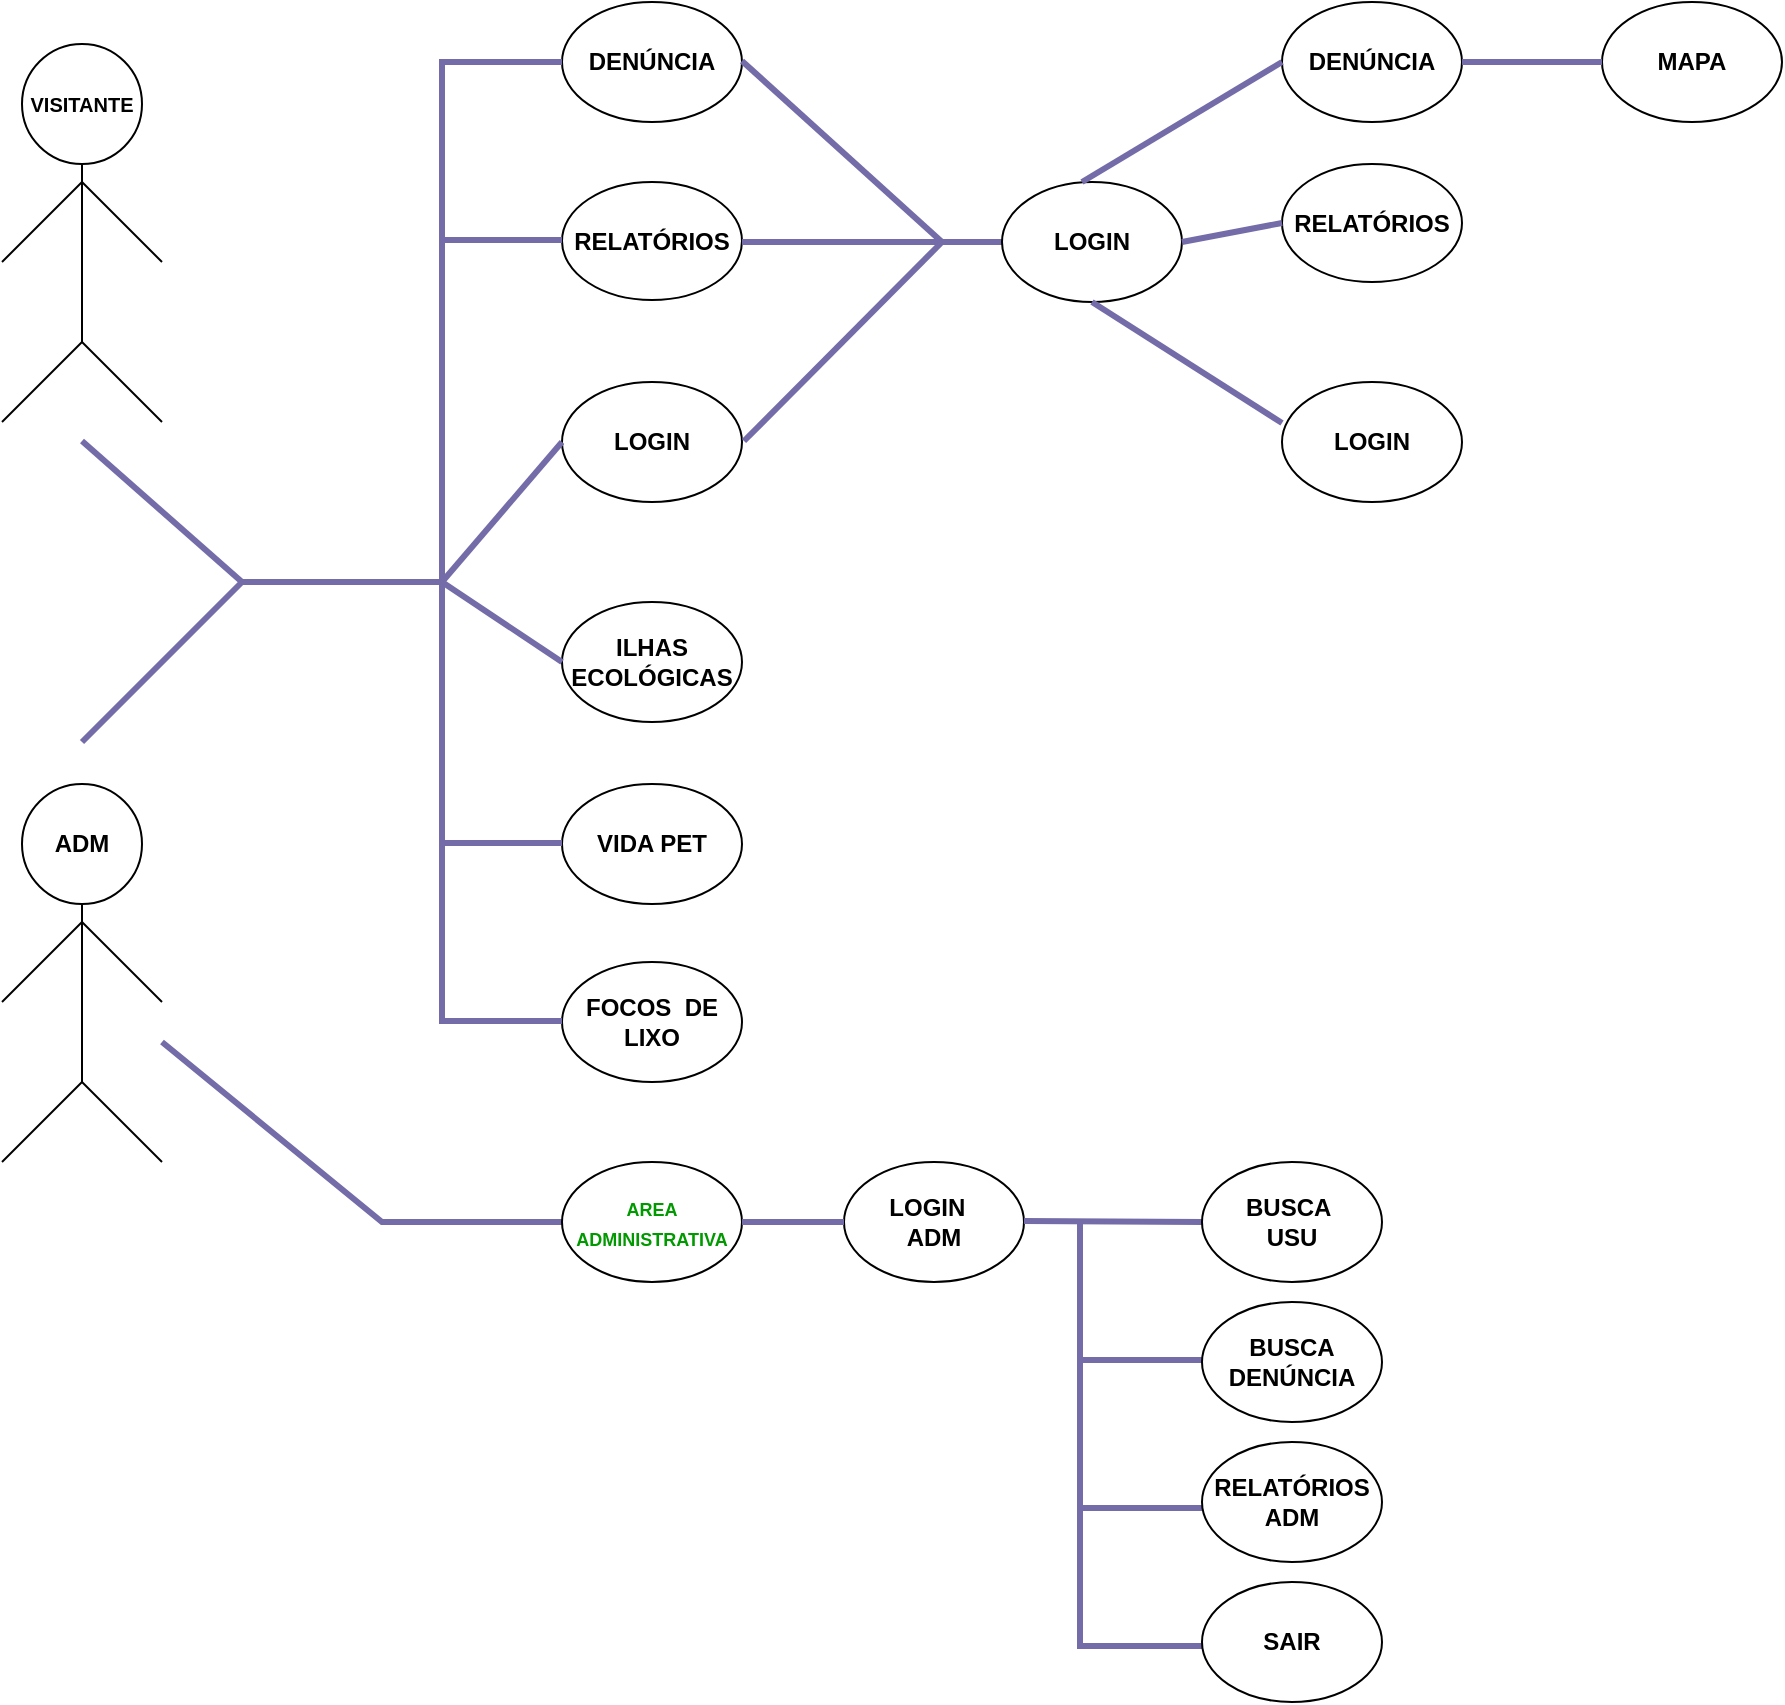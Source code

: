 <mxfile version="21.5.1" type="google">
  <diagram name="Página-1" id="mBaOH2Xd9AtUgZv4RGpF">
    <mxGraphModel grid="1" page="1" gridSize="10" guides="1" tooltips="1" connect="1" arrows="1" fold="1" pageScale="1" pageWidth="827" pageHeight="1169" math="0" shadow="0">
      <root>
        <mxCell id="0" />
        <mxCell id="1" parent="0" />
        <mxCell id="oTK5iQj99HY00BoqEIxF-1" value="&lt;font style=&quot;font-size: 10px;&quot;&gt;&lt;b&gt;VISITANTE&lt;/b&gt;&lt;/font&gt;" style="ellipse;whiteSpace=wrap;html=1;aspect=fixed;" vertex="1" parent="1">
          <mxGeometry x="50" y="51" width="60" height="60" as="geometry" />
        </mxCell>
        <mxCell id="oTK5iQj99HY00BoqEIxF-3" value="" style="endArrow=none;html=1;rounded=0;exitX=0.5;exitY=1;exitDx=0;exitDy=0;" edge="1" parent="1" source="oTK5iQj99HY00BoqEIxF-1">
          <mxGeometry width="50" height="50" relative="1" as="geometry">
            <mxPoint x="250" y="230" as="sourcePoint" />
            <mxPoint x="80" y="200" as="targetPoint" />
          </mxGeometry>
        </mxCell>
        <mxCell id="oTK5iQj99HY00BoqEIxF-4" value="" style="endArrow=none;html=1;rounded=0;" edge="1" parent="1">
          <mxGeometry width="50" height="50" relative="1" as="geometry">
            <mxPoint x="80" y="200" as="sourcePoint" />
            <mxPoint x="120" y="240" as="targetPoint" />
            <Array as="points">
              <mxPoint x="80" y="200" />
            </Array>
          </mxGeometry>
        </mxCell>
        <mxCell id="oTK5iQj99HY00BoqEIxF-5" value="" style="endArrow=none;html=1;rounded=0;" edge="1" parent="1">
          <mxGeometry width="50" height="50" relative="1" as="geometry">
            <mxPoint x="40" y="240" as="sourcePoint" />
            <mxPoint x="80" y="200" as="targetPoint" />
          </mxGeometry>
        </mxCell>
        <mxCell id="oTK5iQj99HY00BoqEIxF-6" value="" style="endArrow=none;html=1;rounded=0;" edge="1" parent="1">
          <mxGeometry width="50" height="50" relative="1" as="geometry">
            <mxPoint x="80" y="120" as="sourcePoint" />
            <mxPoint x="120" y="160" as="targetPoint" />
          </mxGeometry>
        </mxCell>
        <mxCell id="oTK5iQj99HY00BoqEIxF-7" value="" style="endArrow=none;html=1;rounded=0;" edge="1" parent="1">
          <mxGeometry width="50" height="50" relative="1" as="geometry">
            <mxPoint x="40" y="160" as="sourcePoint" />
            <mxPoint x="80" y="120" as="targetPoint" />
          </mxGeometry>
        </mxCell>
        <mxCell id="oTK5iQj99HY00BoqEIxF-8" value="&lt;b&gt;ADM&lt;/b&gt;" style="ellipse;whiteSpace=wrap;html=1;aspect=fixed;align=center;" vertex="1" parent="1">
          <mxGeometry x="50" y="421" width="60" height="60" as="geometry" />
        </mxCell>
        <mxCell id="oTK5iQj99HY00BoqEIxF-9" value="" style="endArrow=none;html=1;rounded=0;exitX=0.5;exitY=1;exitDx=0;exitDy=0;" edge="1" parent="1" source="oTK5iQj99HY00BoqEIxF-8">
          <mxGeometry width="50" height="50" relative="1" as="geometry">
            <mxPoint x="250" y="600" as="sourcePoint" />
            <mxPoint x="80" y="570" as="targetPoint" />
          </mxGeometry>
        </mxCell>
        <mxCell id="oTK5iQj99HY00BoqEIxF-10" value="" style="endArrow=none;html=1;rounded=0;" edge="1" parent="1">
          <mxGeometry width="50" height="50" relative="1" as="geometry">
            <mxPoint x="80" y="570" as="sourcePoint" />
            <mxPoint x="120" y="610" as="targetPoint" />
            <Array as="points">
              <mxPoint x="80" y="570" />
            </Array>
          </mxGeometry>
        </mxCell>
        <mxCell id="oTK5iQj99HY00BoqEIxF-11" value="" style="endArrow=none;html=1;rounded=0;" edge="1" parent="1">
          <mxGeometry width="50" height="50" relative="1" as="geometry">
            <mxPoint x="40" y="610" as="sourcePoint" />
            <mxPoint x="80" y="570" as="targetPoint" />
          </mxGeometry>
        </mxCell>
        <mxCell id="oTK5iQj99HY00BoqEIxF-12" value="" style="endArrow=none;html=1;rounded=0;" edge="1" parent="1">
          <mxGeometry width="50" height="50" relative="1" as="geometry">
            <mxPoint x="80" y="490" as="sourcePoint" />
            <mxPoint x="120" y="530" as="targetPoint" />
          </mxGeometry>
        </mxCell>
        <mxCell id="oTK5iQj99HY00BoqEIxF-13" value="" style="endArrow=none;html=1;rounded=0;" edge="1" parent="1">
          <mxGeometry width="50" height="50" relative="1" as="geometry">
            <mxPoint x="40" y="530" as="sourcePoint" />
            <mxPoint x="80" y="490" as="targetPoint" />
          </mxGeometry>
        </mxCell>
        <mxCell id="oTK5iQj99HY00BoqEIxF-15" value="&lt;b&gt;DENÚNCIA&lt;/b&gt;" style="ellipse;whiteSpace=wrap;html=1;perimeterSpacing=0;" vertex="1" parent="1">
          <mxGeometry x="320" y="30" width="90" height="60" as="geometry" />
        </mxCell>
        <mxCell id="oTK5iQj99HY00BoqEIxF-16" value="&lt;b style=&quot;border-color: var(--border-color);&quot;&gt;RELATÓRIOS&lt;/b&gt;" style="ellipse;whiteSpace=wrap;html=1;" vertex="1" parent="1">
          <mxGeometry x="320" y="120" width="90" height="59" as="geometry" />
        </mxCell>
        <mxCell id="oTK5iQj99HY00BoqEIxF-17" value="&lt;b&gt;VIDA PET&lt;/b&gt;" style="ellipse;whiteSpace=wrap;html=1;" vertex="1" parent="1">
          <mxGeometry x="320" y="421" width="90" height="60" as="geometry" />
        </mxCell>
        <mxCell id="oTK5iQj99HY00BoqEIxF-18" value="&lt;b&gt;ILHAS&lt;br&gt;ECOLÓGICAS&lt;br&gt;&lt;/b&gt;" style="ellipse;whiteSpace=wrap;html=1;" vertex="1" parent="1">
          <mxGeometry x="320" y="330" width="90" height="60" as="geometry" />
        </mxCell>
        <mxCell id="oTK5iQj99HY00BoqEIxF-19" value="&lt;b style=&quot;border-color: var(--border-color);&quot;&gt;LOGIN&lt;/b&gt;" style="ellipse;whiteSpace=wrap;html=1;" vertex="1" parent="1">
          <mxGeometry x="320" y="220" width="90" height="60" as="geometry" />
        </mxCell>
        <mxCell id="oTK5iQj99HY00BoqEIxF-20" value="&lt;b&gt;FOCOS&amp;nbsp; DE LIXO&lt;/b&gt;" style="ellipse;whiteSpace=wrap;html=1;" vertex="1" parent="1">
          <mxGeometry x="320" y="510" width="90" height="60" as="geometry" />
        </mxCell>
        <mxCell id="oTK5iQj99HY00BoqEIxF-21" value="" style="endArrow=none;html=1;rounded=0;strokeColor=#736CA8;fontColor=#1A1A1A;strokeWidth=3;" edge="1" parent="1">
          <mxGeometry width="50" height="50" relative="1" as="geometry">
            <mxPoint x="160" y="320" as="sourcePoint" />
            <mxPoint x="260" y="320" as="targetPoint" />
            <Array as="points">
              <mxPoint x="220" y="320" />
            </Array>
          </mxGeometry>
        </mxCell>
        <mxCell id="oTK5iQj99HY00BoqEIxF-23" value="" style="endArrow=none;html=1;rounded=0;strokeColor=#736CA8;fontColor=#1A1A1A;strokeWidth=3;" edge="1" parent="1">
          <mxGeometry width="50" height="50" relative="1" as="geometry">
            <mxPoint x="80" y="249.5" as="sourcePoint" />
            <mxPoint x="160" y="320" as="targetPoint" />
            <Array as="points" />
          </mxGeometry>
        </mxCell>
        <mxCell id="oTK5iQj99HY00BoqEIxF-24" value="" style="endArrow=none;html=1;rounded=0;strokeColor=#736CA8;fontColor=#1A1A1A;strokeWidth=3;" edge="1" parent="1">
          <mxGeometry width="50" height="50" relative="1" as="geometry">
            <mxPoint x="160" y="320" as="sourcePoint" />
            <mxPoint x="80" y="400" as="targetPoint" />
            <Array as="points" />
          </mxGeometry>
        </mxCell>
        <mxCell id="oTK5iQj99HY00BoqEIxF-25" value="" style="endArrow=none;html=1;rounded=0;strokeColor=#736CA8;fontColor=#1A1A1A;strokeWidth=3;entryX=0;entryY=0.5;entryDx=0;entryDy=0;" edge="1" parent="1" target="oTK5iQj99HY00BoqEIxF-19">
          <mxGeometry width="50" height="50" relative="1" as="geometry">
            <mxPoint x="260" y="320" as="sourcePoint" />
            <mxPoint x="380" y="320" as="targetPoint" />
            <Array as="points" />
          </mxGeometry>
        </mxCell>
        <mxCell id="oTK5iQj99HY00BoqEIxF-26" value="" style="endArrow=none;html=1;rounded=0;strokeColor=#736CA8;fontColor=#1A1A1A;strokeWidth=3;" edge="1" parent="1">
          <mxGeometry width="50" height="50" relative="1" as="geometry">
            <mxPoint x="260" y="320" as="sourcePoint" />
            <mxPoint x="320" y="149" as="targetPoint" />
            <Array as="points">
              <mxPoint x="260" y="149" />
            </Array>
          </mxGeometry>
        </mxCell>
        <mxCell id="oTK5iQj99HY00BoqEIxF-27" value="" style="endArrow=none;html=1;rounded=0;strokeColor=#736CA8;fontColor=#1A1A1A;strokeWidth=3;entryX=0;entryY=0.5;entryDx=0;entryDy=0;" edge="1" parent="1" target="oTK5iQj99HY00BoqEIxF-18">
          <mxGeometry width="50" height="50" relative="1" as="geometry">
            <mxPoint x="260" y="320" as="sourcePoint" />
            <mxPoint x="380" y="320" as="targetPoint" />
            <Array as="points" />
          </mxGeometry>
        </mxCell>
        <mxCell id="oTK5iQj99HY00BoqEIxF-28" value="" style="endArrow=none;html=1;rounded=0;strokeColor=#736CA8;fontColor=#1A1A1A;strokeWidth=3;" edge="1" parent="1">
          <mxGeometry width="50" height="50" relative="1" as="geometry">
            <mxPoint x="260" y="320" as="sourcePoint" />
            <mxPoint x="320" y="450.5" as="targetPoint" />
            <Array as="points">
              <mxPoint x="260" y="450.5" />
            </Array>
          </mxGeometry>
        </mxCell>
        <mxCell id="oTK5iQj99HY00BoqEIxF-29" value="" style="endArrow=none;html=1;rounded=0;strokeColor=#736CA8;fontColor=#1A1A1A;strokeWidth=3;" edge="1" parent="1">
          <mxGeometry width="50" height="50" relative="1" as="geometry">
            <mxPoint x="260" y="450" as="sourcePoint" />
            <mxPoint x="320" y="539.5" as="targetPoint" />
            <Array as="points">
              <mxPoint x="260" y="539.5" />
            </Array>
          </mxGeometry>
        </mxCell>
        <mxCell id="oTK5iQj99HY00BoqEIxF-30" value="" style="endArrow=none;html=1;rounded=0;strokeColor=#736CA8;fontColor=#1A1A1A;strokeWidth=3;entryX=0;entryY=0.5;entryDx=0;entryDy=0;" edge="1" parent="1" target="oTK5iQj99HY00BoqEIxF-15">
          <mxGeometry width="50" height="50" relative="1" as="geometry">
            <mxPoint x="260" y="150" as="sourcePoint" />
            <mxPoint x="310" y="60" as="targetPoint" />
            <Array as="points">
              <mxPoint x="260" y="60" />
            </Array>
          </mxGeometry>
        </mxCell>
        <mxCell id="oTK5iQj99HY00BoqEIxF-45" value="" style="endArrow=none;html=1;rounded=0;strokeColor=#736CA8;fontColor=#1A1A1A;strokeWidth=3;" edge="1" parent="1">
          <mxGeometry width="50" height="50" relative="1" as="geometry">
            <mxPoint x="410" y="59.5" as="sourcePoint" />
            <mxPoint x="510" y="150" as="targetPoint" />
            <Array as="points" />
          </mxGeometry>
        </mxCell>
        <mxCell id="oTK5iQj99HY00BoqEIxF-46" value="" style="endArrow=none;html=1;rounded=0;strokeColor=#736CA8;fontColor=#1A1A1A;strokeWidth=3;" edge="1" parent="1">
          <mxGeometry width="50" height="50" relative="1" as="geometry">
            <mxPoint x="410" y="150" as="sourcePoint" />
            <mxPoint x="510" y="150" as="targetPoint" />
            <Array as="points">
              <mxPoint x="470" y="150" />
            </Array>
          </mxGeometry>
        </mxCell>
        <mxCell id="oTK5iQj99HY00BoqEIxF-47" value="" style="endArrow=none;html=1;rounded=0;strokeColor=#736CA8;fontColor=#1A1A1A;strokeWidth=3;" edge="1" parent="1">
          <mxGeometry width="50" height="50" relative="1" as="geometry">
            <mxPoint x="411" y="249.5" as="sourcePoint" />
            <mxPoint x="510" y="150" as="targetPoint" />
            <Array as="points" />
          </mxGeometry>
        </mxCell>
        <mxCell id="oTK5iQj99HY00BoqEIxF-48" value="" style="endArrow=none;html=1;rounded=0;strokeColor=#736CA8;fontColor=#1A1A1A;strokeWidth=3;" edge="1" parent="1">
          <mxGeometry width="50" height="50" relative="1" as="geometry">
            <mxPoint x="443" y="150" as="sourcePoint" />
            <mxPoint x="543" y="150" as="targetPoint" />
            <Array as="points">
              <mxPoint x="503" y="150" />
            </Array>
          </mxGeometry>
        </mxCell>
        <mxCell id="oTK5iQj99HY00BoqEIxF-49" value="&lt;b style=&quot;border-color: var(--border-color);&quot;&gt;LOGIN&lt;/b&gt;" style="ellipse;whiteSpace=wrap;html=1;" vertex="1" parent="1">
          <mxGeometry x="540" y="120" width="90" height="60" as="geometry" />
        </mxCell>
        <mxCell id="oTK5iQj99HY00BoqEIxF-50" value="&lt;b&gt;DENÚNCIA&lt;/b&gt;" style="ellipse;whiteSpace=wrap;html=1;perimeterSpacing=0;" vertex="1" parent="1">
          <mxGeometry x="680" y="30" width="90" height="60" as="geometry" />
        </mxCell>
        <mxCell id="oTK5iQj99HY00BoqEIxF-51" value="&lt;b style=&quot;border-color: var(--border-color);&quot;&gt;RELATÓRIOS&lt;/b&gt;" style="ellipse;whiteSpace=wrap;html=1;" vertex="1" parent="1">
          <mxGeometry x="680" y="111" width="90" height="59" as="geometry" />
        </mxCell>
        <mxCell id="oTK5iQj99HY00BoqEIxF-52" value="&lt;b style=&quot;border-color: var(--border-color);&quot;&gt;LOGIN&lt;/b&gt;" style="ellipse;whiteSpace=wrap;html=1;" vertex="1" parent="1">
          <mxGeometry x="680" y="220" width="90" height="60" as="geometry" />
        </mxCell>
        <mxCell id="oTK5iQj99HY00BoqEIxF-53" value="" style="endArrow=none;html=1;rounded=0;strokeColor=#736CA8;fontColor=#1A1A1A;strokeWidth=3;exitX=0.5;exitY=1;exitDx=0;exitDy=0;" edge="1" parent="1" source="oTK5iQj99HY00BoqEIxF-49">
          <mxGeometry width="50" height="50" relative="1" as="geometry">
            <mxPoint x="590" y="190" as="sourcePoint" />
            <mxPoint x="680" y="240.5" as="targetPoint" />
            <Array as="points" />
          </mxGeometry>
        </mxCell>
        <mxCell id="oTK5iQj99HY00BoqEIxF-54" value="" style="endArrow=none;html=1;rounded=0;strokeColor=#736CA8;fontColor=#1A1A1A;strokeWidth=3;exitX=0;exitY=0.5;exitDx=0;exitDy=0;" edge="1" parent="1" source="oTK5iQj99HY00BoqEIxF-50">
          <mxGeometry width="50" height="50" relative="1" as="geometry">
            <mxPoint x="650" y="59.5" as="sourcePoint" />
            <mxPoint x="580" y="120" as="targetPoint" />
            <Array as="points" />
          </mxGeometry>
        </mxCell>
        <mxCell id="oTK5iQj99HY00BoqEIxF-55" value="" style="endArrow=none;html=1;rounded=0;strokeColor=#736CA8;fontColor=#1A1A1A;strokeWidth=3;exitX=1;exitY=0.5;exitDx=0;exitDy=0;entryX=0;entryY=0.5;entryDx=0;entryDy=0;" edge="1" parent="1" source="oTK5iQj99HY00BoqEIxF-49" target="oTK5iQj99HY00BoqEIxF-51">
          <mxGeometry width="50" height="50" relative="1" as="geometry">
            <mxPoint x="605" y="200" as="sourcePoint" />
            <mxPoint x="700" y="260.5" as="targetPoint" />
            <Array as="points" />
          </mxGeometry>
        </mxCell>
        <mxCell id="oTK5iQj99HY00BoqEIxF-58" value="&lt;b&gt;MAPA&lt;/b&gt;" style="ellipse;whiteSpace=wrap;html=1;perimeterSpacing=0;" vertex="1" parent="1">
          <mxGeometry x="840" y="30" width="90" height="60" as="geometry" />
        </mxCell>
        <mxCell id="oTK5iQj99HY00BoqEIxF-59" value="" style="endArrow=none;html=1;rounded=0;strokeColor=#736CA8;fontColor=#1A1A1A;strokeWidth=3;exitX=1;exitY=0.5;exitDx=0;exitDy=0;" edge="1" parent="1" target="oTK5iQj99HY00BoqEIxF-58">
          <mxGeometry width="50" height="50" relative="1" as="geometry">
            <mxPoint x="770" y="60" as="sourcePoint" />
            <mxPoint x="820" y="51" as="targetPoint" />
            <Array as="points" />
          </mxGeometry>
        </mxCell>
        <mxCell id="oTK5iQj99HY00BoqEIxF-60" value="" style="endArrow=none;html=1;rounded=0;strokeColor=#736CA8;fontColor=#1A1A1A;strokeWidth=3;" edge="1" parent="1">
          <mxGeometry width="50" height="50" relative="1" as="geometry">
            <mxPoint x="120" y="550" as="sourcePoint" />
            <mxPoint x="320" y="640" as="targetPoint" />
            <Array as="points">
              <mxPoint x="230" y="640" />
            </Array>
          </mxGeometry>
        </mxCell>
        <mxCell id="oTK5iQj99HY00BoqEIxF-61" value="&lt;b style=&quot;font-size: 9px;&quot;&gt;&lt;font style=&quot;font-size: 9px;&quot;&gt;&lt;font color=&quot;#009900&quot;&gt;AREA&lt;br&gt;ADMINISTRATIVA&lt;/font&gt;&lt;br&gt;&lt;/font&gt;&lt;/b&gt;" style="ellipse;whiteSpace=wrap;html=1;" vertex="1" parent="1">
          <mxGeometry x="320" y="610" width="90" height="60" as="geometry" />
        </mxCell>
        <mxCell id="oTK5iQj99HY00BoqEIxF-62" value="&lt;b&gt;LOGIN&amp;nbsp;&amp;nbsp;&lt;br&gt;ADM&lt;br&gt;&lt;/b&gt;" style="ellipse;whiteSpace=wrap;html=1;" vertex="1" parent="1">
          <mxGeometry x="461" y="610" width="90" height="60" as="geometry" />
        </mxCell>
        <mxCell id="oTK5iQj99HY00BoqEIxF-65" value="" style="endArrow=none;html=1;rounded=0;strokeColor=#736CA8;fontColor=#1A1A1A;strokeWidth=3;entryX=0;entryY=0.5;entryDx=0;entryDy=0;" edge="1" parent="1" target="oTK5iQj99HY00BoqEIxF-62">
          <mxGeometry width="50" height="50" relative="1" as="geometry">
            <mxPoint x="410" y="640" as="sourcePoint" />
            <mxPoint x="470" y="680" as="targetPoint" />
            <Array as="points" />
          </mxGeometry>
        </mxCell>
        <mxCell id="oTK5iQj99HY00BoqEIxF-66" value="" style="endArrow=none;html=1;rounded=0;strokeColor=#736CA8;fontColor=#1A1A1A;strokeWidth=3;entryX=0;entryY=0.5;entryDx=0;entryDy=0;" edge="1" parent="1" target="oTK5iQj99HY00BoqEIxF-70">
          <mxGeometry width="50" height="50" relative="1" as="geometry">
            <mxPoint x="551" y="639.5" as="sourcePoint" />
            <mxPoint x="620" y="640" as="targetPoint" />
            <Array as="points" />
          </mxGeometry>
        </mxCell>
        <mxCell id="oTK5iQj99HY00BoqEIxF-67" value="" style="endArrow=none;html=1;rounded=0;strokeColor=#736CA8;fontColor=#1A1A1A;strokeWidth=3;" edge="1" parent="1">
          <mxGeometry width="50" height="50" relative="1" as="geometry">
            <mxPoint x="579" y="640" as="sourcePoint" />
            <mxPoint x="640" y="709" as="targetPoint" />
            <Array as="points">
              <mxPoint x="579" y="709" />
            </Array>
          </mxGeometry>
        </mxCell>
        <mxCell id="oTK5iQj99HY00BoqEIxF-70" value="&lt;b&gt;BUSCA&amp;nbsp;&lt;br&gt;USU&lt;br&gt;&lt;/b&gt;" style="ellipse;whiteSpace=wrap;html=1;" vertex="1" parent="1">
          <mxGeometry x="640" y="610" width="90" height="60" as="geometry" />
        </mxCell>
        <mxCell id="oTK5iQj99HY00BoqEIxF-71" value="" style="endArrow=none;html=1;rounded=0;strokeColor=#736CA8;fontColor=#1A1A1A;strokeWidth=3;" edge="1" parent="1">
          <mxGeometry width="50" height="50" relative="1" as="geometry">
            <mxPoint x="579" y="710" as="sourcePoint" />
            <mxPoint x="640" y="783" as="targetPoint" />
            <Array as="points">
              <mxPoint x="579" y="783" />
            </Array>
          </mxGeometry>
        </mxCell>
        <mxCell id="oTK5iQj99HY00BoqEIxF-73" value="" style="endArrow=none;html=1;rounded=0;strokeColor=#736CA8;fontColor=#1A1A1A;strokeWidth=3;" edge="1" parent="1">
          <mxGeometry width="50" height="50" relative="1" as="geometry">
            <mxPoint x="579" y="782" as="sourcePoint" />
            <mxPoint x="640" y="852" as="targetPoint" />
            <Array as="points">
              <mxPoint x="579" y="852" />
            </Array>
          </mxGeometry>
        </mxCell>
        <mxCell id="oTK5iQj99HY00BoqEIxF-74" value="&lt;b&gt;BUSCA&lt;br&gt;DENÚNCIA&lt;br&gt;&lt;/b&gt;" style="ellipse;whiteSpace=wrap;html=1;" vertex="1" parent="1">
          <mxGeometry x="640" y="680" width="90" height="60" as="geometry" />
        </mxCell>
        <mxCell id="oTK5iQj99HY00BoqEIxF-75" value="&lt;b&gt;RELATÓRIOS&lt;br&gt;ADM&lt;br&gt;&lt;/b&gt;" style="ellipse;whiteSpace=wrap;html=1;" vertex="1" parent="1">
          <mxGeometry x="640" y="750" width="90" height="60" as="geometry" />
        </mxCell>
        <mxCell id="oTK5iQj99HY00BoqEIxF-76" value="&lt;b&gt;SAIR&lt;br&gt;&lt;/b&gt;" style="ellipse;whiteSpace=wrap;html=1;" vertex="1" parent="1">
          <mxGeometry x="640" y="820" width="90" height="60" as="geometry" />
        </mxCell>
      </root>
    </mxGraphModel>
  </diagram>
</mxfile>
